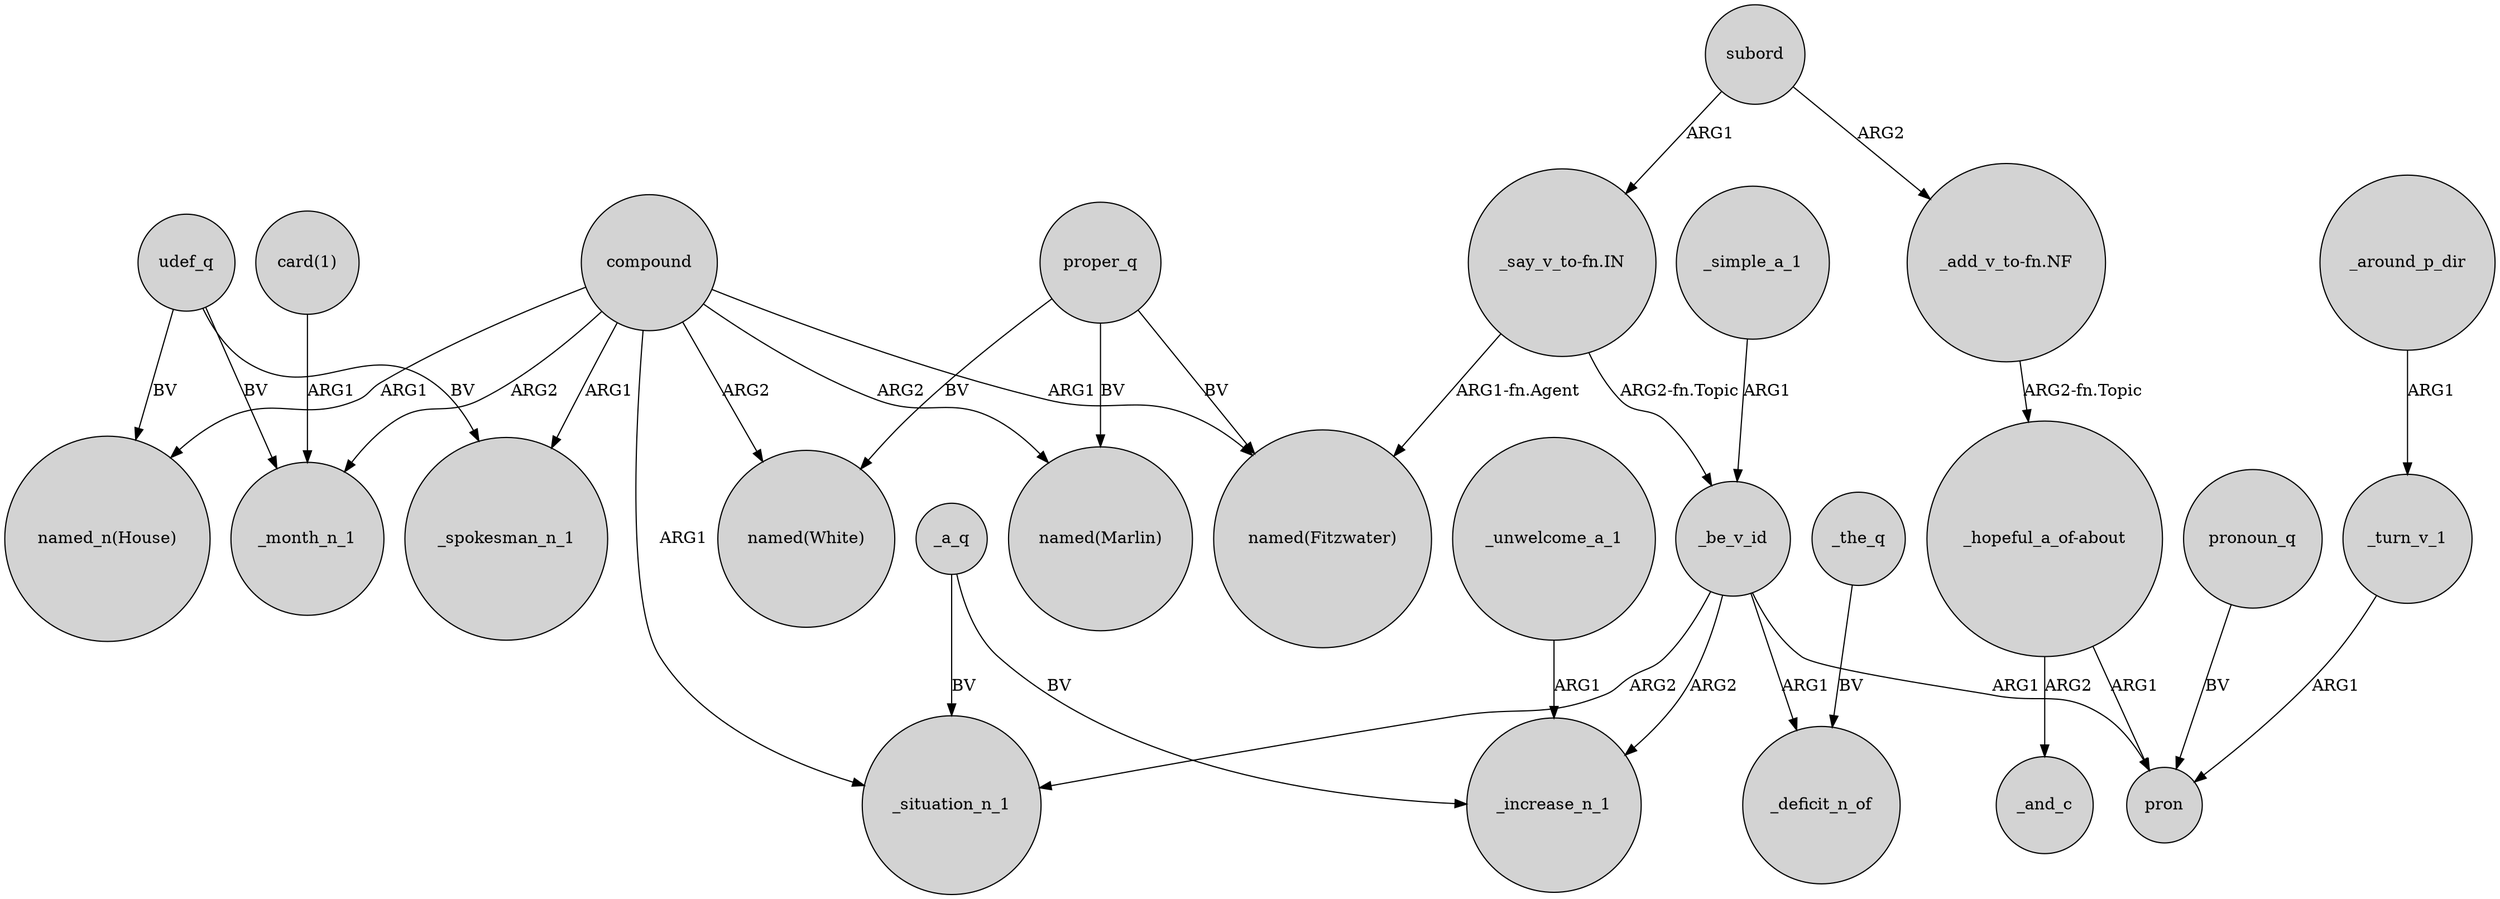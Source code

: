 digraph {
	node [shape=circle style=filled]
	udef_q -> "named_n(House)" [label=BV]
	compound -> "named(Marlin)" [label=ARG2]
	subord -> "_add_v_to-fn.NF" [label=ARG2]
	_a_q -> _situation_n_1 [label=BV]
	compound -> _month_n_1 [label=ARG2]
	_a_q -> _increase_n_1 [label=BV]
	_be_v_id -> _deficit_n_of [label=ARG1]
	_around_p_dir -> _turn_v_1 [label=ARG1]
	compound -> "named(White)" [label=ARG2]
	"card(1)" -> _month_n_1 [label=ARG1]
	compound -> "named(Fitzwater)" [label=ARG1]
	subord -> "_say_v_to-fn.IN" [label=ARG1]
	proper_q -> "named(Marlin)" [label=BV]
	_simple_a_1 -> _be_v_id [label=ARG1]
	compound -> "named_n(House)" [label=ARG1]
	"_add_v_to-fn.NF" -> "_hopeful_a_of-about" [label="ARG2-fn.Topic"]
	udef_q -> _month_n_1 [label=BV]
	_be_v_id -> _increase_n_1 [label=ARG2]
	_be_v_id -> pron [label=ARG1]
	udef_q -> _spokesman_n_1 [label=BV]
	compound -> _situation_n_1 [label=ARG1]
	"_say_v_to-fn.IN" -> _be_v_id [label="ARG2-fn.Topic"]
	"_say_v_to-fn.IN" -> "named(Fitzwater)" [label="ARG1-fn.Agent"]
	proper_q -> "named(White)" [label=BV]
	pronoun_q -> pron [label=BV]
	compound -> _spokesman_n_1 [label=ARG1]
	_unwelcome_a_1 -> _increase_n_1 [label=ARG1]
	"_hopeful_a_of-about" -> _and_c [label=ARG2]
	_be_v_id -> _situation_n_1 [label=ARG2]
	_the_q -> _deficit_n_of [label=BV]
	"_hopeful_a_of-about" -> pron [label=ARG1]
	proper_q -> "named(Fitzwater)" [label=BV]
	_turn_v_1 -> pron [label=ARG1]
}
